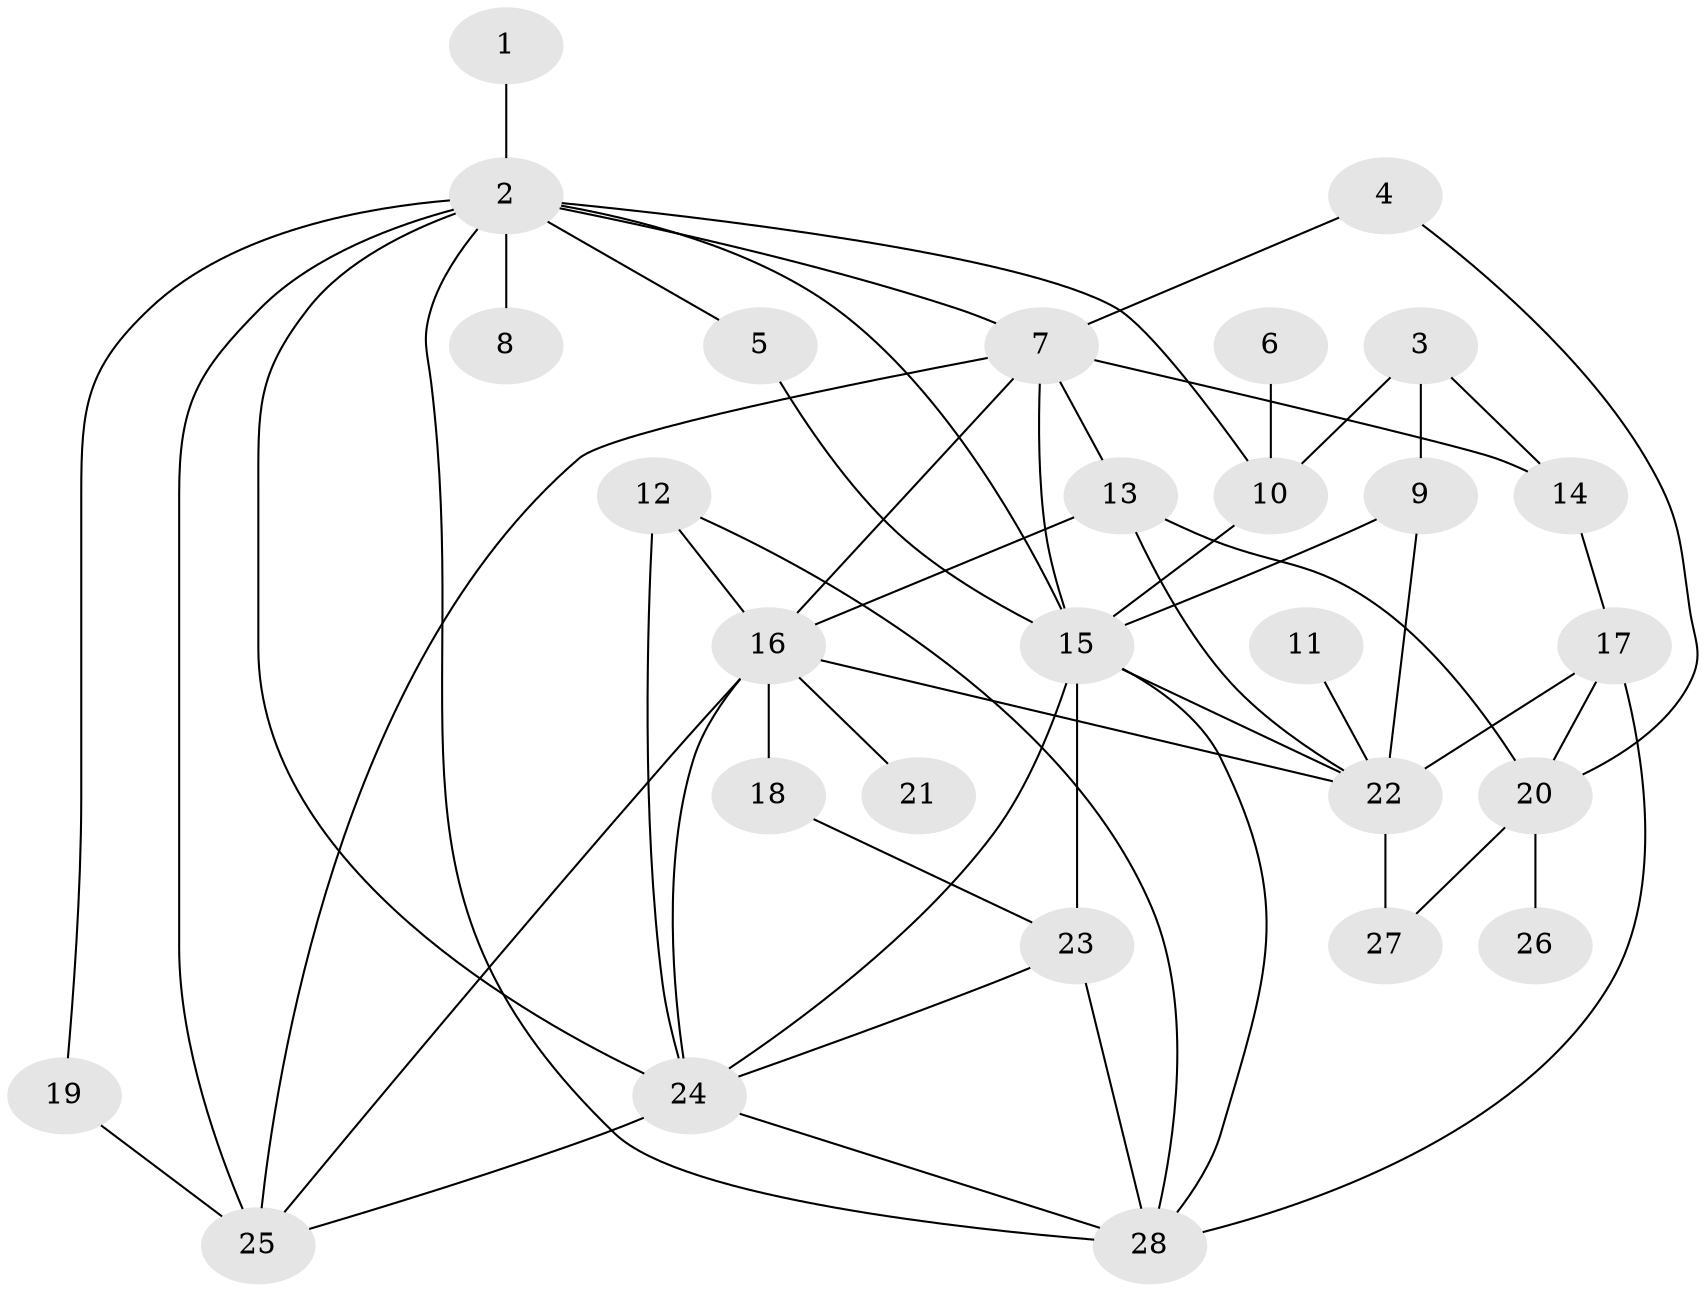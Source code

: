 // original degree distribution, {6: 0.07272727272727272, 1: 0.21818181818181817, 3: 0.23636363636363636, 4: 0.10909090909090909, 5: 0.10909090909090909, 2: 0.23636363636363636, 7: 0.01818181818181818}
// Generated by graph-tools (version 1.1) at 2025/49/03/09/25 03:49:19]
// undirected, 28 vertices, 54 edges
graph export_dot {
graph [start="1"]
  node [color=gray90,style=filled];
  1;
  2;
  3;
  4;
  5;
  6;
  7;
  8;
  9;
  10;
  11;
  12;
  13;
  14;
  15;
  16;
  17;
  18;
  19;
  20;
  21;
  22;
  23;
  24;
  25;
  26;
  27;
  28;
  1 -- 2 [weight=1.0];
  2 -- 5 [weight=1.0];
  2 -- 7 [weight=1.0];
  2 -- 8 [weight=1.0];
  2 -- 10 [weight=1.0];
  2 -- 15 [weight=1.0];
  2 -- 19 [weight=1.0];
  2 -- 24 [weight=1.0];
  2 -- 25 [weight=1.0];
  2 -- 28 [weight=1.0];
  3 -- 9 [weight=1.0];
  3 -- 10 [weight=1.0];
  3 -- 14 [weight=1.0];
  4 -- 7 [weight=1.0];
  4 -- 20 [weight=1.0];
  5 -- 15 [weight=1.0];
  6 -- 10 [weight=1.0];
  7 -- 13 [weight=1.0];
  7 -- 14 [weight=1.0];
  7 -- 15 [weight=1.0];
  7 -- 16 [weight=1.0];
  7 -- 25 [weight=1.0];
  9 -- 15 [weight=1.0];
  9 -- 22 [weight=1.0];
  10 -- 15 [weight=1.0];
  11 -- 22 [weight=1.0];
  12 -- 16 [weight=1.0];
  12 -- 24 [weight=1.0];
  12 -- 28 [weight=1.0];
  13 -- 16 [weight=1.0];
  13 -- 20 [weight=1.0];
  13 -- 22 [weight=1.0];
  14 -- 17 [weight=1.0];
  15 -- 22 [weight=1.0];
  15 -- 23 [weight=1.0];
  15 -- 24 [weight=1.0];
  15 -- 28 [weight=1.0];
  16 -- 18 [weight=1.0];
  16 -- 21 [weight=1.0];
  16 -- 22 [weight=1.0];
  16 -- 24 [weight=1.0];
  16 -- 25 [weight=1.0];
  17 -- 20 [weight=1.0];
  17 -- 22 [weight=1.0];
  17 -- 28 [weight=1.0];
  18 -- 23 [weight=1.0];
  19 -- 25 [weight=1.0];
  20 -- 26 [weight=1.0];
  20 -- 27 [weight=1.0];
  22 -- 27 [weight=1.0];
  23 -- 24 [weight=1.0];
  23 -- 28 [weight=1.0];
  24 -- 25 [weight=1.0];
  24 -- 28 [weight=1.0];
}
